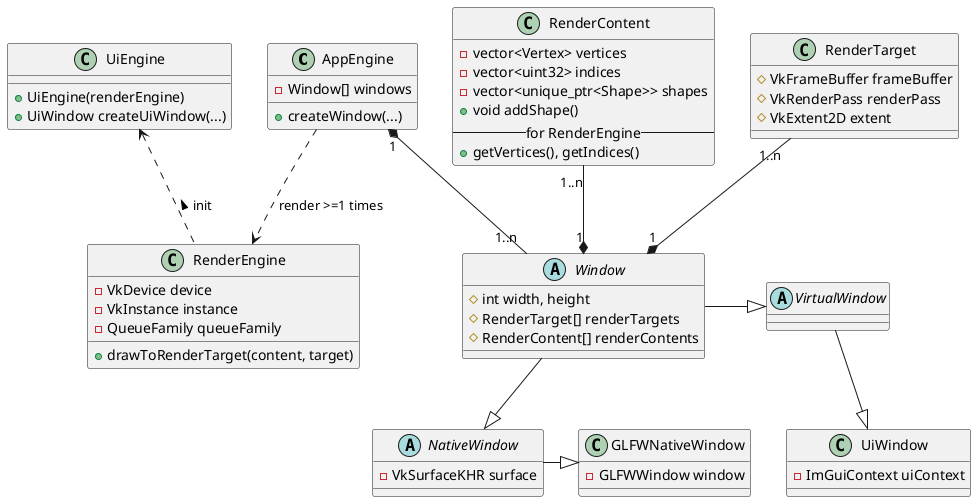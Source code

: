 @startuml overall-structure

' Engines ---------------
class AppEngine {
	- Window[] windows
	+ createWindow(...)
}

class RenderEngine {
	- VkDevice device
	- VkInstance instance
	- QueueFamily queueFamily

	+ drawToRenderTarget(content, target)
}

class UiEngine {
	+ UiEngine(renderEngine)
	+ UiWindow createUiWindow(...)
}

' Components ---------------
' Windows -----
abstract Window {
	# int width, height
	# RenderTarget[] renderTargets
	# RenderContent[] renderContents
}
abstract NativeWindow {
	- VkSurfaceKHR surface
}
class GLFWNativeWindow {
	- GLFWWindow window
}

abstract VirtualWindow {}
class UiWindow {
	- ImGuiContext uiContext
}

' Render Data -----
class RenderTarget {
	# VkFrameBuffer frameBuffer
	# VkRenderPass renderPass
	# VkExtent2D extent
}
class RenderContent {
	- vector<Vertex> vertices
	- vector<uint32> indices
	- vector<unique_ptr<Shape>> shapes
	+ void addShape()
	-- for RenderEngine --
	+ getVertices(), getIndices()
}

' Relations ---------------
AppEngine "1" *-- "1..n" Window

Window --|> NativeWindow
NativeWindow -|> GLFWNativeWindow
Window -|> VirtualWindow
VirtualWindow --|> UiWindow

RenderTarget "1..n" --* "1" Window
RenderContent "1..n" --* "1" Window

AppEngine ..> RenderEngine : render >=1 times
UiEngine <.. RenderEngine : < init

' Notes ---------------

@enduml